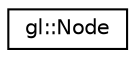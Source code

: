 digraph "Graphical Class Hierarchy"
{
 // LATEX_PDF_SIZE
  edge [fontname="Helvetica",fontsize="10",labelfontname="Helvetica",labelfontsize="10"];
  node [fontname="Helvetica",fontsize="10",shape=record];
  rankdir="LR";
  Node0 [label="gl::Node",height=0.2,width=0.4,color="black", fillcolor="white", style="filled",URL="$classgl_1_1_node.html",tooltip="Node is the base clase representing nodes (vertices) in a graph."];
}

